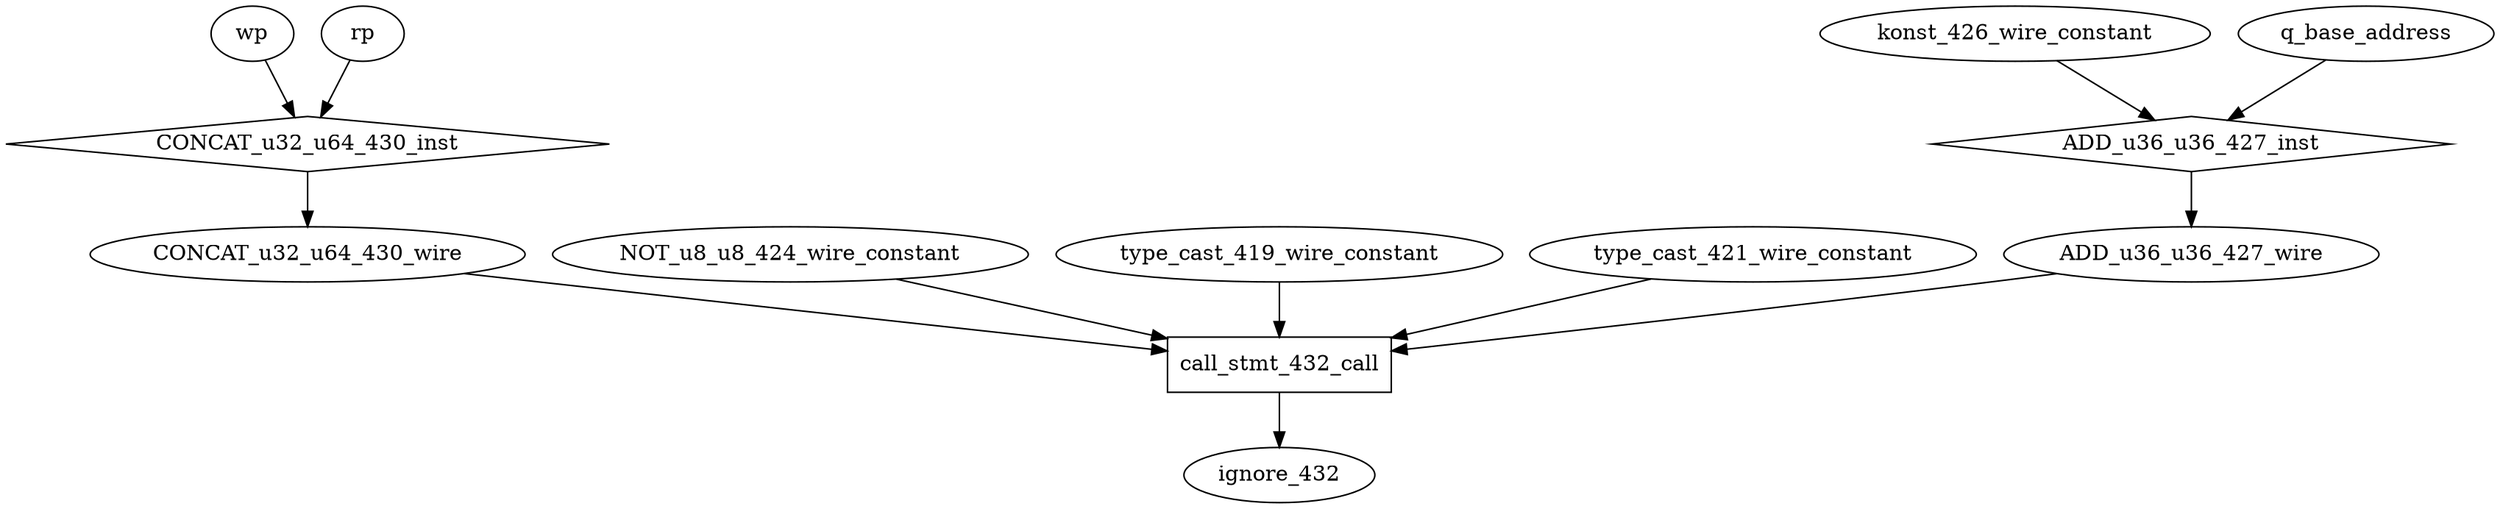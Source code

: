 digraph data_path {
  ADD_u36_u36_427_wire [shape=ellipse];
  CONCAT_u32_u64_430_wire [shape=ellipse];
  NOT_u8_u8_424_wire_constant [shape=ellipse];
  ignore_432 [shape=ellipse];
  konst_426_wire_constant [shape=ellipse];
  type_cast_419_wire_constant [shape=ellipse];
  type_cast_421_wire_constant [shape=ellipse];
  ADD_u36_u36_427_inst [shape=diamond];
q_base_address  -> ADD_u36_u36_427_inst;
konst_426_wire_constant  -> ADD_u36_u36_427_inst;
ADD_u36_u36_427_inst -> ADD_u36_u36_427_wire;
  CONCAT_u32_u64_430_inst [shape=diamond];
wp  -> CONCAT_u32_u64_430_inst;
rp  -> CONCAT_u32_u64_430_inst;
CONCAT_u32_u64_430_inst -> CONCAT_u32_u64_430_wire;
  call_stmt_432_call [shape=rectangle];
type_cast_419_wire_constant  -> call_stmt_432_call;
type_cast_421_wire_constant  -> call_stmt_432_call;
NOT_u8_u8_424_wire_constant  -> call_stmt_432_call;
ADD_u36_u36_427_wire  -> call_stmt_432_call;
CONCAT_u32_u64_430_wire  -> call_stmt_432_call;
call_stmt_432_call -> ignore_432;
}
